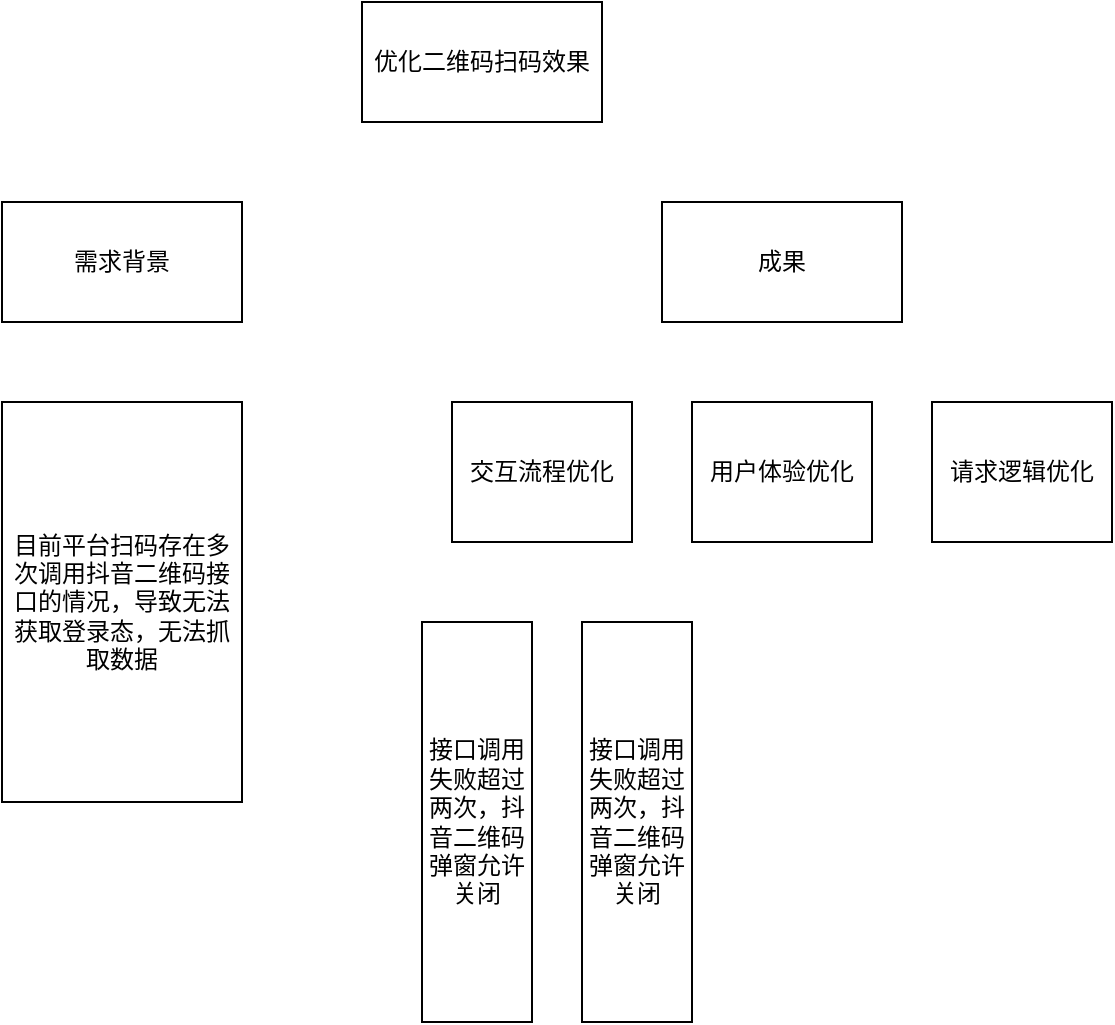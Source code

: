 <mxfile version="24.2.7" type="github">
  <diagram name="第 1 页" id="HXdQnF7FJ02nopvilhx5">
    <mxGraphModel dx="2074" dy="1146" grid="1" gridSize="10" guides="1" tooltips="1" connect="1" arrows="1" fold="1" page="1" pageScale="1" pageWidth="1390" pageHeight="980" math="0" shadow="0">
      <root>
        <mxCell id="0" />
        <mxCell id="1" parent="0" />
        <mxCell id="tqG4-ptpqv0__adzJizx-1" value="优化二维码扫码效果" style="rounded=0;whiteSpace=wrap;html=1;" vertex="1" parent="1">
          <mxGeometry x="440" y="40" width="120" height="60" as="geometry" />
        </mxCell>
        <mxCell id="tqG4-ptpqv0__adzJizx-2" value="&lt;div style=&quot;text-align: justify;&quot;&gt;&lt;span style=&quot;background-color: initial;&quot;&gt;需求背景&lt;/span&gt;&lt;/div&gt;" style="rounded=0;whiteSpace=wrap;html=1;verticalAlign=middle;" vertex="1" parent="1">
          <mxGeometry x="260" y="140" width="120" height="60" as="geometry" />
        </mxCell>
        <mxCell id="tqG4-ptpqv0__adzJizx-4" value="目前平台扫码存在多次调用抖音二维码接口的情况，导致无法获取登录态，无法抓取数据" style="rounded=0;whiteSpace=wrap;html=1;" vertex="1" parent="1">
          <mxGeometry x="260" y="240" width="120" height="200" as="geometry" />
        </mxCell>
        <mxCell id="tqG4-ptpqv0__adzJizx-5" value="&lt;div style=&quot;text-align: justify;&quot;&gt;&lt;span style=&quot;background-color: initial;&quot;&gt;成果&lt;/span&gt;&lt;/div&gt;" style="rounded=0;whiteSpace=wrap;html=1;verticalAlign=middle;" vertex="1" parent="1">
          <mxGeometry x="590" y="140" width="120" height="60" as="geometry" />
        </mxCell>
        <mxCell id="tqG4-ptpqv0__adzJizx-6" value="交互流程优化" style="rounded=0;whiteSpace=wrap;html=1;" vertex="1" parent="1">
          <mxGeometry x="485" y="240" width="90" height="70" as="geometry" />
        </mxCell>
        <mxCell id="tqG4-ptpqv0__adzJizx-7" value="用户体验优化" style="rounded=0;whiteSpace=wrap;html=1;" vertex="1" parent="1">
          <mxGeometry x="605" y="240" width="90" height="70" as="geometry" />
        </mxCell>
        <mxCell id="tqG4-ptpqv0__adzJizx-8" value="请求逻辑优化" style="rounded=0;whiteSpace=wrap;html=1;" vertex="1" parent="1">
          <mxGeometry x="725" y="240" width="90" height="70" as="geometry" />
        </mxCell>
        <mxCell id="tqG4-ptpqv0__adzJizx-9" value="接口调用失败超过两次，抖音二维码弹窗允许关闭" style="rounded=0;whiteSpace=wrap;html=1;" vertex="1" parent="1">
          <mxGeometry x="470" y="350" width="55" height="200" as="geometry" />
        </mxCell>
        <mxCell id="tqG4-ptpqv0__adzJizx-10" value="接口调用失败超过两次，抖音二维码弹窗允许关闭" style="rounded=0;whiteSpace=wrap;html=1;" vertex="1" parent="1">
          <mxGeometry x="550" y="350" width="55" height="200" as="geometry" />
        </mxCell>
      </root>
    </mxGraphModel>
  </diagram>
</mxfile>
